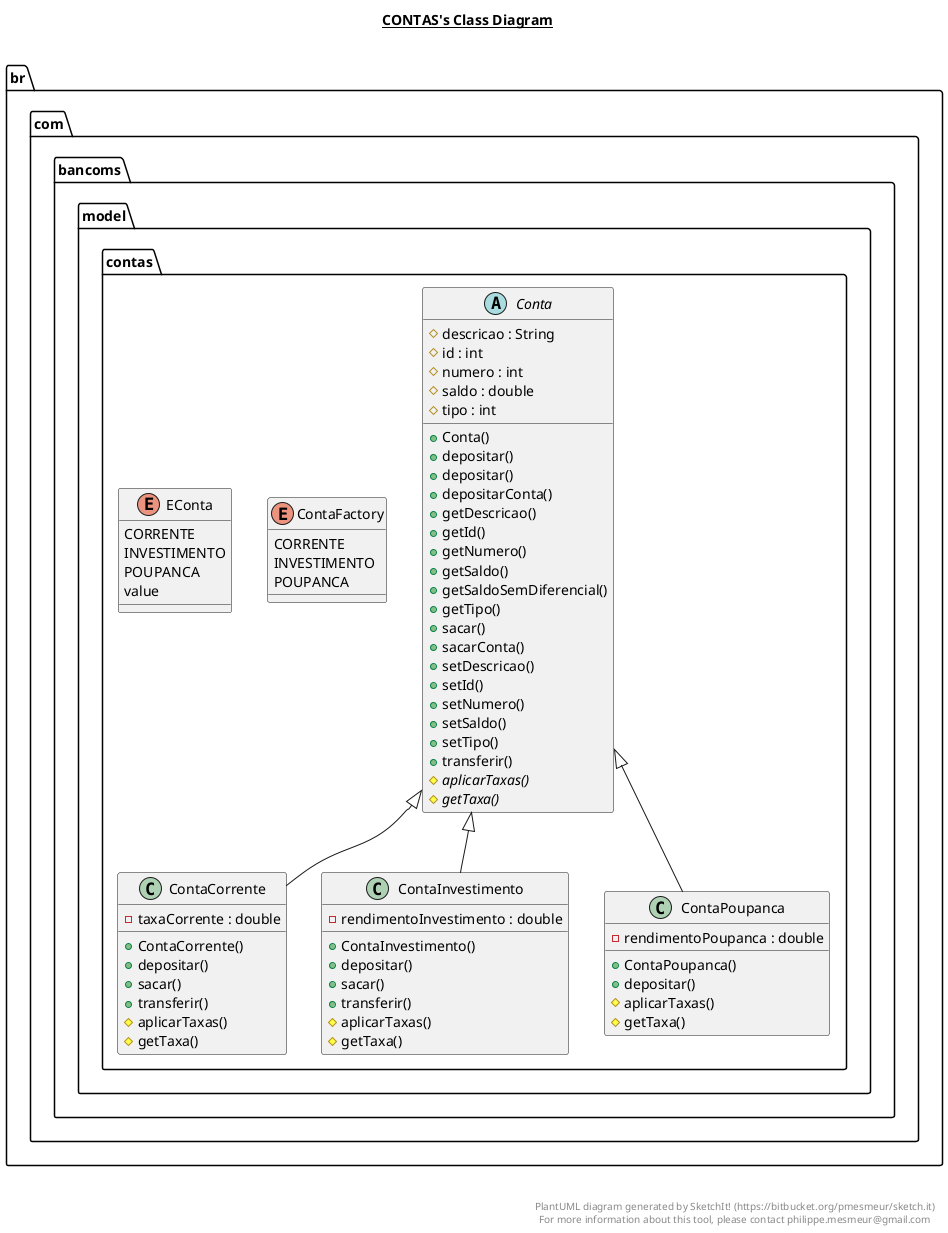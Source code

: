 @startuml

title __CONTAS's Class Diagram__\n

  namespace br.com.bancoms.model {
    namespace contas {
      abstract class br.com.bancoms.model.contas.Conta {
          # descricao : String
          # id : int
          # numero : int
          # saldo : double
          # tipo : int
          + Conta()
          + depositar()
          + depositar()
          + depositarConta()
          + getDescricao()
          + getId()
          + getNumero()
          + getSaldo()
          + getSaldoSemDiferencial()
          + getTipo()
          + sacar()
          + sacarConta()
          + setDescricao()
          + setId()
          + setNumero()
          + setSaldo()
          + setTipo()
          + transferir()
          {abstract} # aplicarTaxas()
          {abstract} # getTaxa()
      }
    }
  }
  

  namespace br.com.bancoms.model {
    namespace contas {
      class br.com.bancoms.model.contas.ContaCorrente {
          - taxaCorrente : double
          + ContaCorrente()
          + depositar()
          + sacar()
          + transferir()
          # aplicarTaxas()
          # getTaxa()
      }
    }
  }
  

  namespace br.com.bancoms.model {
    namespace contas {
      enum ContaFactory {
        CORRENTE
        INVESTIMENTO
        POUPANCA
      }
    }
  }
  

  namespace br.com.bancoms.model {
    namespace contas {
      class br.com.bancoms.model.contas.ContaInvestimento {
          - rendimentoInvestimento : double
          + ContaInvestimento()
          + depositar()
          + sacar()
          + transferir()
          # aplicarTaxas()
          # getTaxa()
      }
    }
  }
  

  namespace br.com.bancoms.model {
    namespace contas {
      class br.com.bancoms.model.contas.ContaPoupanca {
          - rendimentoPoupanca : double
          + ContaPoupanca()
          + depositar()
          # aplicarTaxas()
          # getTaxa()
      }
    }
  }
  

  namespace br.com.bancoms.model {
    namespace contas {
      enum EConta {
        CORRENTE
        INVESTIMENTO
        POUPANCA
        value
      }
    }
  }
  

  br.com.bancoms.model.contas.ContaCorrente -up-|> br.com.bancoms.model.contas.Conta
  br.com.bancoms.model.contas.ContaInvestimento -up-|> br.com.bancoms.model.contas.Conta
  br.com.bancoms.model.contas.ContaPoupanca -up-|> br.com.bancoms.model.contas.Conta


right footer


PlantUML diagram generated by SketchIt! (https://bitbucket.org/pmesmeur/sketch.it)
For more information about this tool, please contact philippe.mesmeur@gmail.com
endfooter

@enduml
